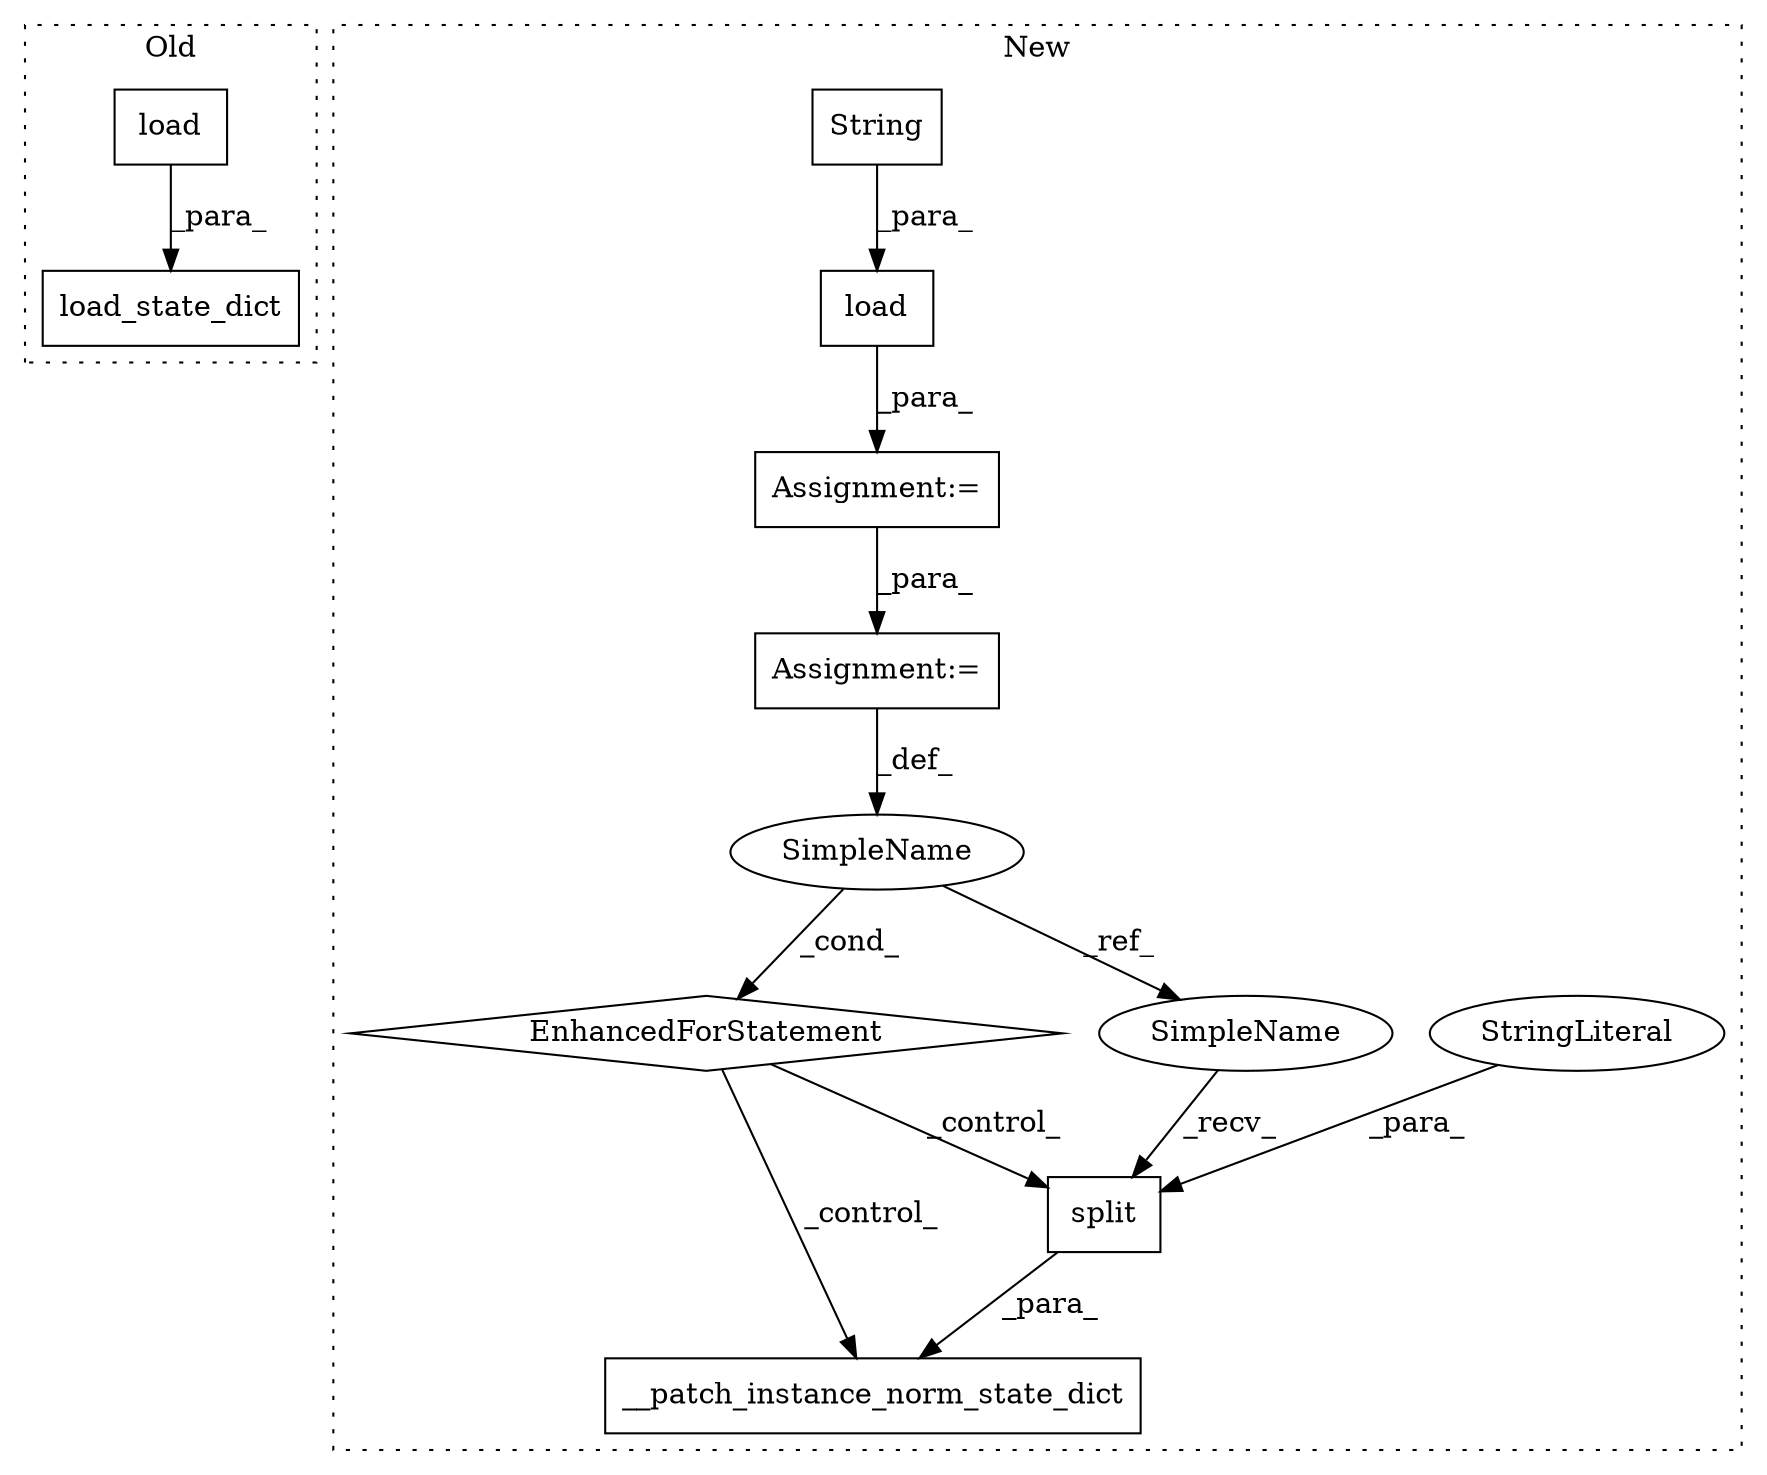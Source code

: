digraph G {
subgraph cluster0 {
1 [label="load" a="32" s="3278,3292" l="5,1" shape="box"];
8 [label="load_state_dict" a="32" s="3256,3293" l="16,1" shape="box"];
label = "Old";
style="dotted";
}
subgraph cluster1 {
2 [label="String" a="32" s="3980,3998" l="7,1" shape="box"];
3 [label="Assignment:=" a="7" s="4010,4091" l="61,2" shape="box"];
4 [label="EnhancedForStatement" a="70" s="4010,4091" l="61,2" shape="diamond"];
5 [label="__patch_instance_norm_state_dict" a="32" s="4110,4172" l="33,1" shape="box"];
6 [label="split" a="32" s="4162,4171" l="6,1" shape="box"];
7 [label="load" a="32" s="3965,3999" l="5,1" shape="box"];
9 [label="SimpleName" a="42" s="4075" l="3" shape="ellipse"];
10 [label="StringLiteral" a="45" s="4168" l="3" shape="ellipse"];
11 [label="Assignment:=" a="7" s="3958" l="1" shape="box"];
12 [label="SimpleName" a="42" s="4158" l="3" shape="ellipse"];
label = "New";
style="dotted";
}
1 -> 8 [label="_para_"];
2 -> 7 [label="_para_"];
3 -> 9 [label="_def_"];
4 -> 5 [label="_control_"];
4 -> 6 [label="_control_"];
6 -> 5 [label="_para_"];
7 -> 11 [label="_para_"];
9 -> 4 [label="_cond_"];
9 -> 12 [label="_ref_"];
10 -> 6 [label="_para_"];
11 -> 3 [label="_para_"];
12 -> 6 [label="_recv_"];
}